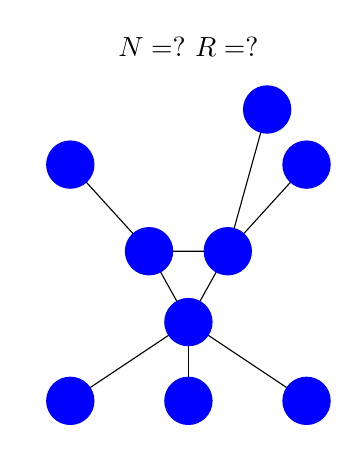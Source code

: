 ﻿\def\b{.3}
\def\cr{.53}
\begin{tikzpicture} 
%\draw (1.5,1.5) circle [radius=\cr];
\node at (1.5,4.5) {$N= ?$ $R=?$};

\draw (2,1.9) -- (1,1.9) -- (1.5,1) -- (2,1.9);
% end centro 

\draw (1.5,1) -- (0,0);
\draw[blue,fill] (0,0) circle [radius=\b];

\draw (1.5,1) -- (1.5,0);
\draw[blue,fill] (1.5,0) circle [radius=\b];

\draw (3,0) -- (1.5,1);
\draw[blue,fill] (3,0) circle [radius=\b];

\draw (1,1.9) -- (0,3);
\draw[blue,fill] (0,3) circle [radius=\b];

\draw (2,1.9) -- (3,3);
\draw[blue,fill] (3,3) circle [radius=\b];

\draw (2,1.9) -- (2.5,3.7);
\draw[blue,fill] (2.5,3.7) circle [radius=\b];
% centro a maglia
\draw[blue,fill] (1.5,1) circle [radius=\b];
\draw[blue,fill] (1,1.9) circle [radius=\b];
\draw[blue,fill] (2,1.9) circle [radius=\b];
\end{tikzpicture}